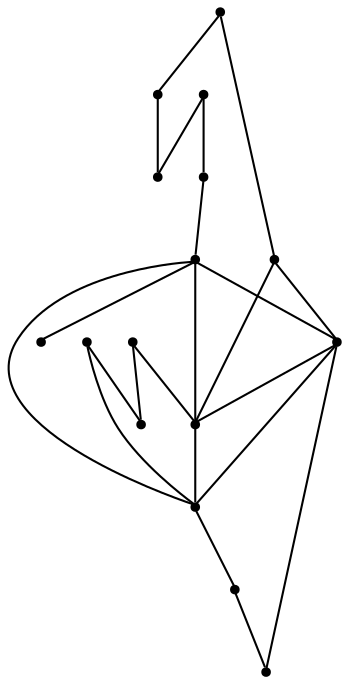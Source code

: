 graph {
  node [shape=point,comment="{\"directed\":false,\"doi\":\"10.1007/978-3-031-49272-3_22\",\"figure\":\"14 (1)\"}"]

  v0 [pos="1042.3994150264953,553.9042605842266"]
  v1 [pos="1025.6456792330023,620.9141856616793"]
  v2 [pos="975.3866338587243,503.6428107549191"]
  v3 [pos="824.6063501092151,654.4190210251289"]
  v4 [pos="1004.7048527964595,293.18376769939925"]
  v5 [pos="929.3147268188093,368.57196026750694"]
  v6 [pos="954.4457915250773,242.92323989084832"]
  v7 [pos="908.3717860673783,486.8902658979175"]
  v8 [pos="718.3602782828502,285.15748163254125"]
  v9 [pos="807.8536635246139,486.89026589791746"]
  v10 [pos="853.5526244947307,387.4882891286625"]
  v11 [pos="897.009585033655,312.16569515799836"]
  v12 [pos="844.1355136728641,544.6530222516191"]
  v13 [pos="707.3335379466921,570.6568054412281"]
  v14 [pos="782.8246900229599,301.093306862192"]
  v15 [pos="740.8388475274767,503.6428107549191"]

  v0 -- v1 [id="-1",pos="1042.3994150264953,553.9042605842266 1025.6456792330023,620.9141856616793 1025.6456792330023,620.9141856616793 1025.6456792330023,620.9141856616793"]
  v0 -- v2 [id="-2",pos="1042.3994150264953,553.9042605842266 975.3866338587243,503.6428107549191 975.3866338587243,503.6428107549191 975.3866338587243,503.6428107549191"]
  v13 -- v3 [id="-3",pos="707.3335379466921,570.6568054412281 824.6063501092151,654.4190210251289 824.6063501092151,654.4190210251289 824.6063501092151,654.4190210251289"]
  v13 -- v15 [id="-4",pos="707.3335379466921,570.6568054412281 740.8388475274767,503.6428107549191 740.8388475274767,503.6428107549191 740.8388475274767,503.6428107549191"]
  v8 -- v10 [id="-5",pos="718.3602782828502,285.15748163254125 853.5526244947307,387.4882891286625 853.5526244947307,387.4882891286625 853.5526244947307,387.4882891286625"]
  v8 -- v6 [id="-6",pos="718.3602782828502,285.15748163254125 954.4457915250773,242.92323989084832 954.4457915250773,242.92323989084832 954.4457915250773,242.92323989084832"]
  v15 -- v9 [id="-8",pos="740.8388475274767,503.6428107549191 807.8536635246139,486.89026589791746 807.8536635246139,486.89026589791746 807.8536635246139,486.89026589791746"]
  v1 -- v3 [id="-11",pos="1025.6456792330023,620.9141856616793 824.6063501092151,654.4190210251289 824.6063501092151,654.4190210251289 824.6063501092151,654.4190210251289"]
  v9 -- v10 [id="-15",pos="807.8536635246139,486.89026589791746 853.5526244947307,387.4882891286625 853.5526244947307,387.4882891286625 853.5526244947307,387.4882891286625"]
  v9 -- v14 [id="-16",pos="807.8536635246139,486.89026589791746 782.8246900229599,301.093306862192 782.8246900229599,301.093306862192 782.8246900229599,301.093306862192"]
  v9 -- v7 [id="-17",pos="807.8536635246139,486.89026589791746 817.759451336489,486.8902023102791 817.759451336489,486.8902023102791 817.759451336489,486.8902023102791 908.3717860673783,486.8902658979175 908.3717860673783,486.8902658979175 908.3717860673783,486.8902658979175"]
  v4 -- v5 [id="-18",pos="1004.7048527964595,293.18376769939925 929.3147268188093,368.57196026750694 929.3147268188093,368.57196026750694 929.3147268188093,368.57196026750694"]
  v9 -- v5 [id="-19",pos="807.8536635246139,486.89026589791746 929.3147268188093,368.57196026750694 929.3147268188093,368.57196026750694 929.3147268188093,368.57196026750694"]
  v4 -- v6 [id="-21",pos="1004.7048527964595,293.18376769939925 954.4457915250773,242.92323989084832 954.4457915250773,242.92323989084832 954.4457915250773,242.92323989084832"]
  v12 -- v11 [id="-26",pos="844.1355136728641,544.6530222516191 897.009585033655,312.16569515799836 897.009585033655,312.16569515799836 897.009585033655,312.16569515799836"]
  v10 -- v7 [id="-27",pos="853.5526244947307,387.4882891286625 908.3717860673783,486.8902658979175 908.3717860673783,486.8902658979175 908.3717860673783,486.8902658979175"]
  v2 -- v7 [id="-29",pos="975.3866338587243,503.6428107549191 908.3717860673783,486.8902658979175 908.3717860673783,486.8902658979175 908.3717860673783,486.8902658979175"]
  v5 -- v10 [id="-34",pos="929.3147268188093,368.57196026750694 916.0000593167763,371.8983806517981 916.0000593167763,371.8983806517981 916.0000593167763,371.8983806517981 853.5526244947307,387.4882891286625 853.5526244947307,387.4882891286625 853.5526244947307,387.4882891286625"]
  v10 -- v12 [id="-36",pos="853.5526244947307,387.4882891286625 844.1355136728641,544.6530222516191 844.1355136728641,544.6530222516191 844.1355136728641,544.6530222516191"]
  v5 -- v2 [id="-39",pos="929.3147268188093,368.57196026750694 975.3866338587243,503.6428107549191 975.3866338587243,503.6428107549191 975.3866338587243,503.6428107549191"]
  v7 -- v5 [id="-54",pos="908.3717860673783,486.8902658979175 929.3147268188093,368.57196026750694 929.3147268188093,368.57196026750694 929.3147268188093,368.57196026750694"]
  v11 -- v7 [id="-61",pos="897.009585033655,312.16569515799836 908.3717860673783,486.8902658979175 908.3717860673783,486.8902658979175 908.3717860673783,486.8902658979175"]
}